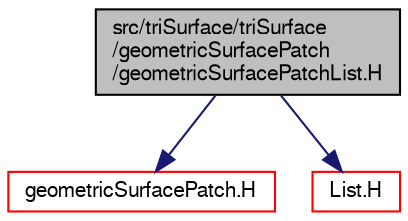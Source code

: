 digraph "src/triSurface/triSurface/geometricSurfacePatch/geometricSurfacePatchList.H"
{
  bgcolor="transparent";
  edge [fontname="FreeSans",fontsize="10",labelfontname="FreeSans",labelfontsize="10"];
  node [fontname="FreeSans",fontsize="10",shape=record];
  Node0 [label="src/triSurface/triSurface\l/geometricSurfacePatch\l/geometricSurfacePatchList.H",height=0.2,width=0.4,color="black", fillcolor="grey75", style="filled", fontcolor="black"];
  Node0 -> Node1 [color="midnightblue",fontsize="10",style="solid",fontname="FreeSans"];
  Node1 [label="geometricSurfacePatch.H",height=0.2,width=0.4,color="red",URL="$a16943.html"];
  Node0 -> Node45 [color="midnightblue",fontsize="10",style="solid",fontname="FreeSans"];
  Node45 [label="List.H",height=0.2,width=0.4,color="red",URL="$a08666.html"];
}
